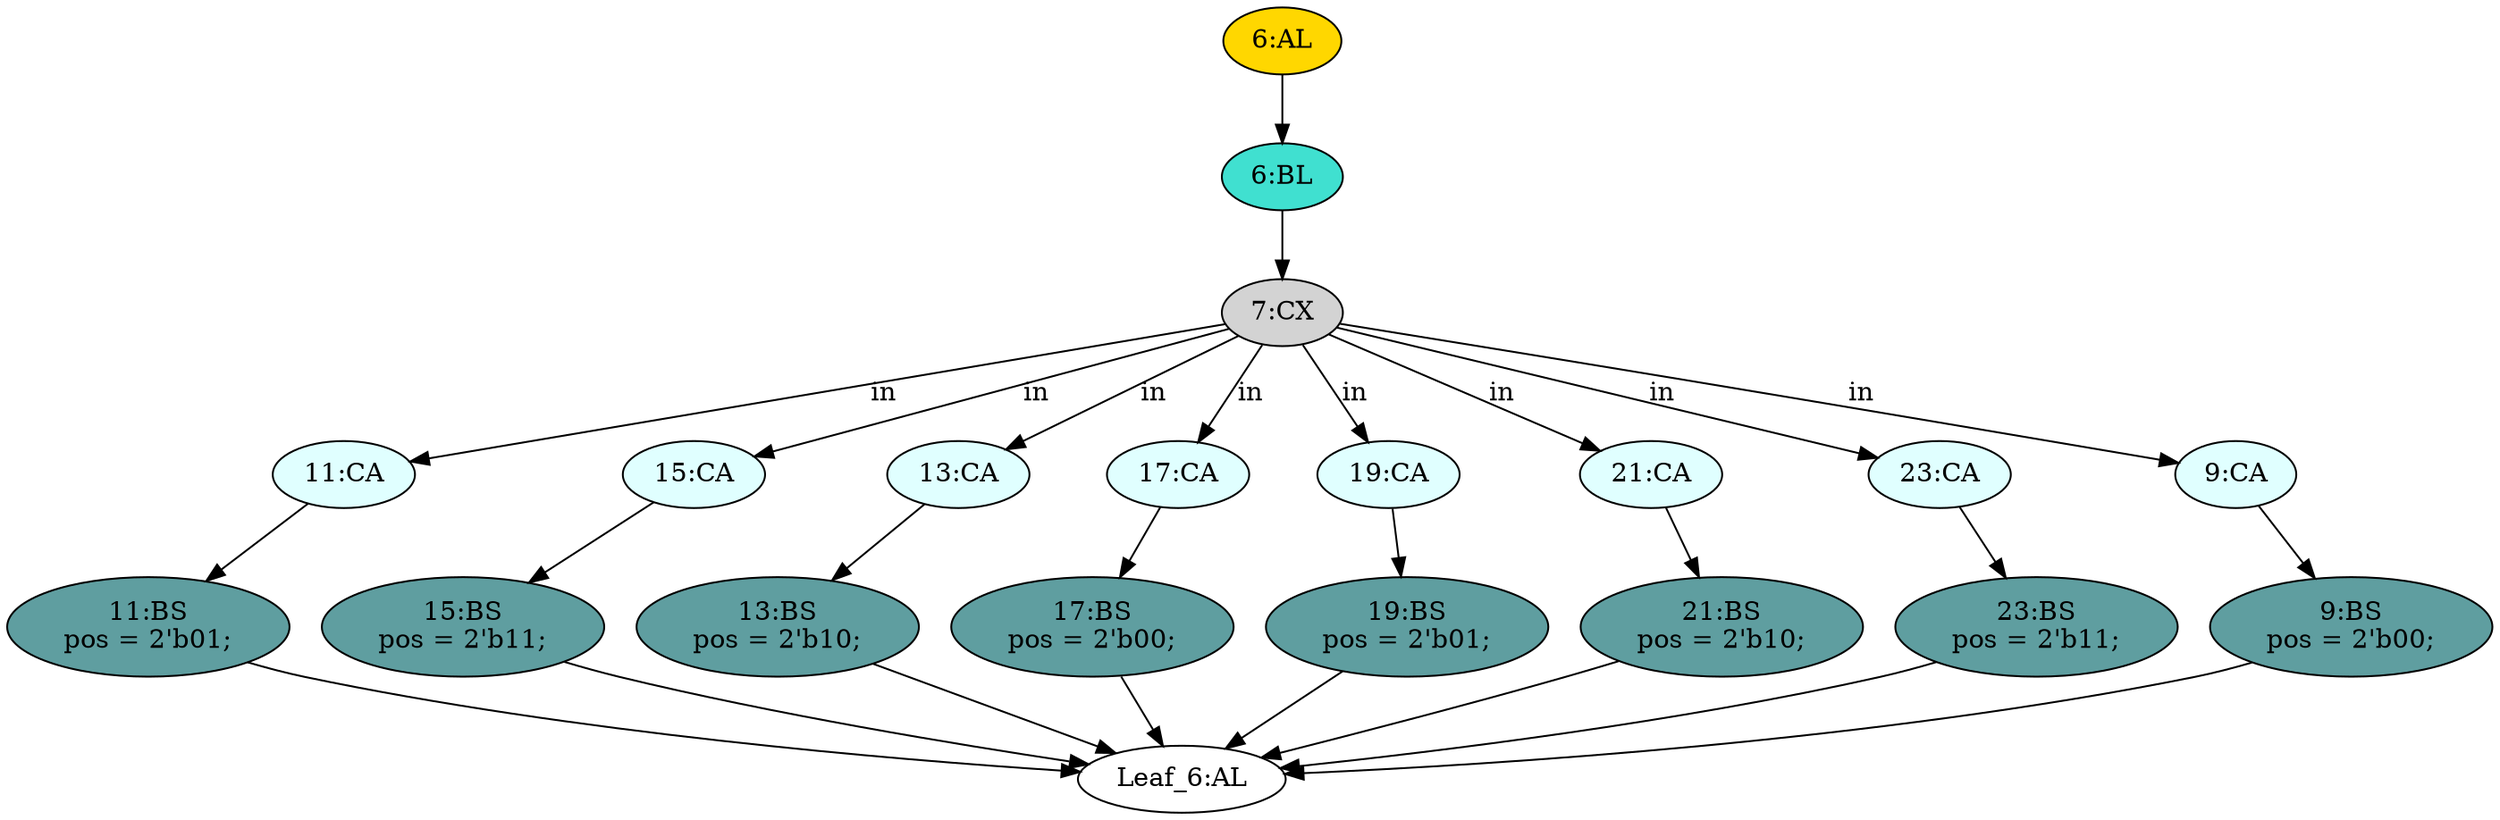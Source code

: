 strict digraph "" {
	node [label="\N"];
	"11:CA"	[ast="<pyverilog.vparser.ast.Case object at 0x7fae7c9d8c90>",
		fillcolor=lightcyan,
		label="11:CA",
		statements="[]",
		style=filled,
		typ=Case];
	"11:BS"	[ast="<pyverilog.vparser.ast.BlockingSubstitution object at 0x7fae7c9d8dd0>",
		fillcolor=cadetblue,
		label="11:BS
pos = 2'b01;",
		statements="[<pyverilog.vparser.ast.BlockingSubstitution object at 0x7fae7c9d8dd0>]",
		style=filled,
		typ=BlockingSubstitution];
	"11:CA" -> "11:BS"	[cond="[]",
		lineno=None];
	"15:CA"	[ast="<pyverilog.vparser.ast.Case object at 0x7fae7c9f4590>",
		fillcolor=lightcyan,
		label="15:CA",
		statements="[]",
		style=filled,
		typ=Case];
	"15:BS"	[ast="<pyverilog.vparser.ast.BlockingSubstitution object at 0x7fae7c9f4610>",
		fillcolor=cadetblue,
		label="15:BS
pos = 2'b11;",
		statements="[<pyverilog.vparser.ast.BlockingSubstitution object at 0x7fae7c9f4610>]",
		style=filled,
		typ=BlockingSubstitution];
	"15:CA" -> "15:BS"	[cond="[]",
		lineno=None];
	"13:CA"	[ast="<pyverilog.vparser.ast.Case object at 0x7fae7c9d8f50>",
		fillcolor=lightcyan,
		label="13:CA",
		statements="[]",
		style=filled,
		typ=Case];
	"13:BS"	[ast="<pyverilog.vparser.ast.BlockingSubstitution object at 0x7fae7c9d8fd0>",
		fillcolor=cadetblue,
		label="13:BS
pos = 2'b10;",
		statements="[<pyverilog.vparser.ast.BlockingSubstitution object at 0x7fae7c9d8fd0>]",
		style=filled,
		typ=BlockingSubstitution];
	"13:CA" -> "13:BS"	[cond="[]",
		lineno=None];
	"9:BS"	[ast="<pyverilog.vparser.ast.BlockingSubstitution object at 0x7fae7c9f4150>",
		fillcolor=cadetblue,
		label="9:BS
pos = 2'b00;",
		statements="[<pyverilog.vparser.ast.BlockingSubstitution object at 0x7fae7c9f4150>]",
		style=filled,
		typ=BlockingSubstitution];
	"Leaf_6:AL"	[def_var="['pos']",
		label="Leaf_6:AL"];
	"9:BS" -> "Leaf_6:AL"	[cond="[]",
		lineno=None];
	"23:BS"	[ast="<pyverilog.vparser.ast.BlockingSubstitution object at 0x7fae7c9f42d0>",
		fillcolor=cadetblue,
		label="23:BS
pos = 2'b11;",
		statements="[<pyverilog.vparser.ast.BlockingSubstitution object at 0x7fae7c9f42d0>]",
		style=filled,
		typ=BlockingSubstitution];
	"23:BS" -> "Leaf_6:AL"	[cond="[]",
		lineno=None];
	"7:CX"	[ast="<pyverilog.vparser.ast.CasexStatement object at 0x7fae7c9f4410>",
		fillcolor=lightgray,
		label="7:CX",
		statements="[]",
		style=filled,
		typ=CasexStatement];
	"7:CX" -> "11:CA"	[cond="['in']",
		label=in,
		lineno=7];
	"7:CX" -> "15:CA"	[cond="['in']",
		label=in,
		lineno=7];
	"7:CX" -> "13:CA"	[cond="['in']",
		label=in,
		lineno=7];
	"17:CA"	[ast="<pyverilog.vparser.ast.Case object at 0x7fae7c9f4790>",
		fillcolor=lightcyan,
		label="17:CA",
		statements="[]",
		style=filled,
		typ=Case];
	"7:CX" -> "17:CA"	[cond="['in']",
		label=in,
		lineno=7];
	"19:CA"	[ast="<pyverilog.vparser.ast.Case object at 0x7fae7c9f4990>",
		fillcolor=lightcyan,
		label="19:CA",
		statements="[]",
		style=filled,
		typ=Case];
	"7:CX" -> "19:CA"	[cond="['in']",
		label=in,
		lineno=7];
	"21:CA"	[ast="<pyverilog.vparser.ast.Case object at 0x7fae7c9f4b90>",
		fillcolor=lightcyan,
		label="21:CA",
		statements="[]",
		style=filled,
		typ=Case];
	"7:CX" -> "21:CA"	[cond="['in']",
		label=in,
		lineno=7];
	"23:CA"	[ast="<pyverilog.vparser.ast.Case object at 0x7fae7c9f4d90>",
		fillcolor=lightcyan,
		label="23:CA",
		statements="[]",
		style=filled,
		typ=Case];
	"7:CX" -> "23:CA"	[cond="['in']",
		label=in,
		lineno=7];
	"9:CA"	[ast="<pyverilog.vparser.ast.Case object at 0x7fae7c9f44d0>",
		fillcolor=lightcyan,
		label="9:CA",
		statements="[]",
		style=filled,
		typ=Case];
	"7:CX" -> "9:CA"	[cond="['in']",
		label=in,
		lineno=7];
	"17:BS"	[ast="<pyverilog.vparser.ast.BlockingSubstitution object at 0x7fae7c9f4810>",
		fillcolor=cadetblue,
		label="17:BS
pos = 2'b00;",
		statements="[<pyverilog.vparser.ast.BlockingSubstitution object at 0x7fae7c9f4810>]",
		style=filled,
		typ=BlockingSubstitution];
	"17:CA" -> "17:BS"	[cond="[]",
		lineno=None];
	"19:BS"	[ast="<pyverilog.vparser.ast.BlockingSubstitution object at 0x7fae7c9f4a10>",
		fillcolor=cadetblue,
		label="19:BS
pos = 2'b01;",
		statements="[<pyverilog.vparser.ast.BlockingSubstitution object at 0x7fae7c9f4a10>]",
		style=filled,
		typ=BlockingSubstitution];
	"19:CA" -> "19:BS"	[cond="[]",
		lineno=None];
	"19:BS" -> "Leaf_6:AL"	[cond="[]",
		lineno=None];
	"21:BS"	[ast="<pyverilog.vparser.ast.BlockingSubstitution object at 0x7fae7c9f4c10>",
		fillcolor=cadetblue,
		label="21:BS
pos = 2'b10;",
		statements="[<pyverilog.vparser.ast.BlockingSubstitution object at 0x7fae7c9f4c10>]",
		style=filled,
		typ=BlockingSubstitution];
	"21:CA" -> "21:BS"	[cond="[]",
		lineno=None];
	"23:CA" -> "23:BS"	[cond="[]",
		lineno=None];
	"13:BS" -> "Leaf_6:AL"	[cond="[]",
		lineno=None];
	"6:AL"	[ast="<pyverilog.vparser.ast.Always object at 0x7fae7c9f4e90>",
		clk_sens=False,
		fillcolor=gold,
		label="6:AL",
		sens="[]",
		statements="[]",
		style=filled,
		typ=Always,
		use_var="['in']"];
	"6:BL"	[ast="<pyverilog.vparser.ast.Block object at 0x7fae7c9f4f90>",
		fillcolor=turquoise,
		label="6:BL",
		statements="[]",
		style=filled,
		typ=Block];
	"6:AL" -> "6:BL"	[cond="[]",
		lineno=None];
	"11:BS" -> "Leaf_6:AL"	[cond="[]",
		lineno=None];
	"9:CA" -> "9:BS"	[cond="[]",
		lineno=None];
	"6:BL" -> "7:CX"	[cond="[]",
		lineno=None];
	"15:BS" -> "Leaf_6:AL"	[cond="[]",
		lineno=None];
	"21:BS" -> "Leaf_6:AL"	[cond="[]",
		lineno=None];
	"17:BS" -> "Leaf_6:AL"	[cond="[]",
		lineno=None];
}
